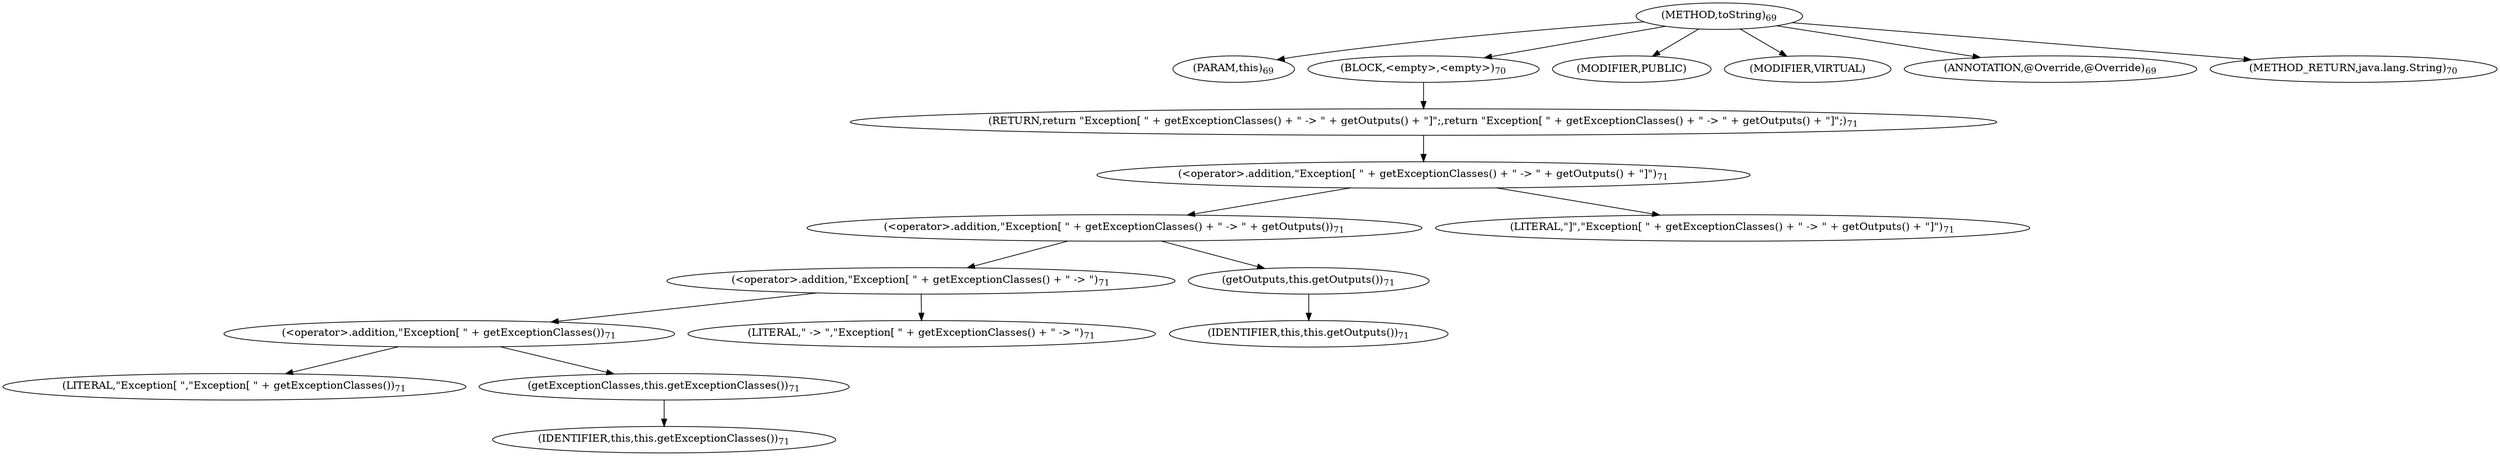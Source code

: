 digraph "toString" {  
"225" [label = <(METHOD,toString)<SUB>69</SUB>> ]
"6" [label = <(PARAM,this)<SUB>69</SUB>> ]
"226" [label = <(BLOCK,&lt;empty&gt;,&lt;empty&gt;)<SUB>70</SUB>> ]
"227" [label = <(RETURN,return &quot;Exception[ &quot; + getExceptionClasses() + &quot; -&gt; &quot; + getOutputs() + &quot;]&quot;;,return &quot;Exception[ &quot; + getExceptionClasses() + &quot; -&gt; &quot; + getOutputs() + &quot;]&quot;;)<SUB>71</SUB>> ]
"228" [label = <(&lt;operator&gt;.addition,&quot;Exception[ &quot; + getExceptionClasses() + &quot; -&gt; &quot; + getOutputs() + &quot;]&quot;)<SUB>71</SUB>> ]
"229" [label = <(&lt;operator&gt;.addition,&quot;Exception[ &quot; + getExceptionClasses() + &quot; -&gt; &quot; + getOutputs())<SUB>71</SUB>> ]
"230" [label = <(&lt;operator&gt;.addition,&quot;Exception[ &quot; + getExceptionClasses() + &quot; -&gt; &quot;)<SUB>71</SUB>> ]
"231" [label = <(&lt;operator&gt;.addition,&quot;Exception[ &quot; + getExceptionClasses())<SUB>71</SUB>> ]
"232" [label = <(LITERAL,&quot;Exception[ &quot;,&quot;Exception[ &quot; + getExceptionClasses())<SUB>71</SUB>> ]
"233" [label = <(getExceptionClasses,this.getExceptionClasses())<SUB>71</SUB>> ]
"5" [label = <(IDENTIFIER,this,this.getExceptionClasses())<SUB>71</SUB>> ]
"234" [label = <(LITERAL,&quot; -&gt; &quot;,&quot;Exception[ &quot; + getExceptionClasses() + &quot; -&gt; &quot;)<SUB>71</SUB>> ]
"235" [label = <(getOutputs,this.getOutputs())<SUB>71</SUB>> ]
"7" [label = <(IDENTIFIER,this,this.getOutputs())<SUB>71</SUB>> ]
"236" [label = <(LITERAL,&quot;]&quot;,&quot;Exception[ &quot; + getExceptionClasses() + &quot; -&gt; &quot; + getOutputs() + &quot;]&quot;)<SUB>71</SUB>> ]
"237" [label = <(MODIFIER,PUBLIC)> ]
"238" [label = <(MODIFIER,VIRTUAL)> ]
"239" [label = <(ANNOTATION,@Override,@Override)<SUB>69</SUB>> ]
"240" [label = <(METHOD_RETURN,java.lang.String)<SUB>70</SUB>> ]
  "225" -> "6" 
  "225" -> "226" 
  "225" -> "237" 
  "225" -> "238" 
  "225" -> "239" 
  "225" -> "240" 
  "226" -> "227" 
  "227" -> "228" 
  "228" -> "229" 
  "228" -> "236" 
  "229" -> "230" 
  "229" -> "235" 
  "230" -> "231" 
  "230" -> "234" 
  "231" -> "232" 
  "231" -> "233" 
  "233" -> "5" 
  "235" -> "7" 
}
